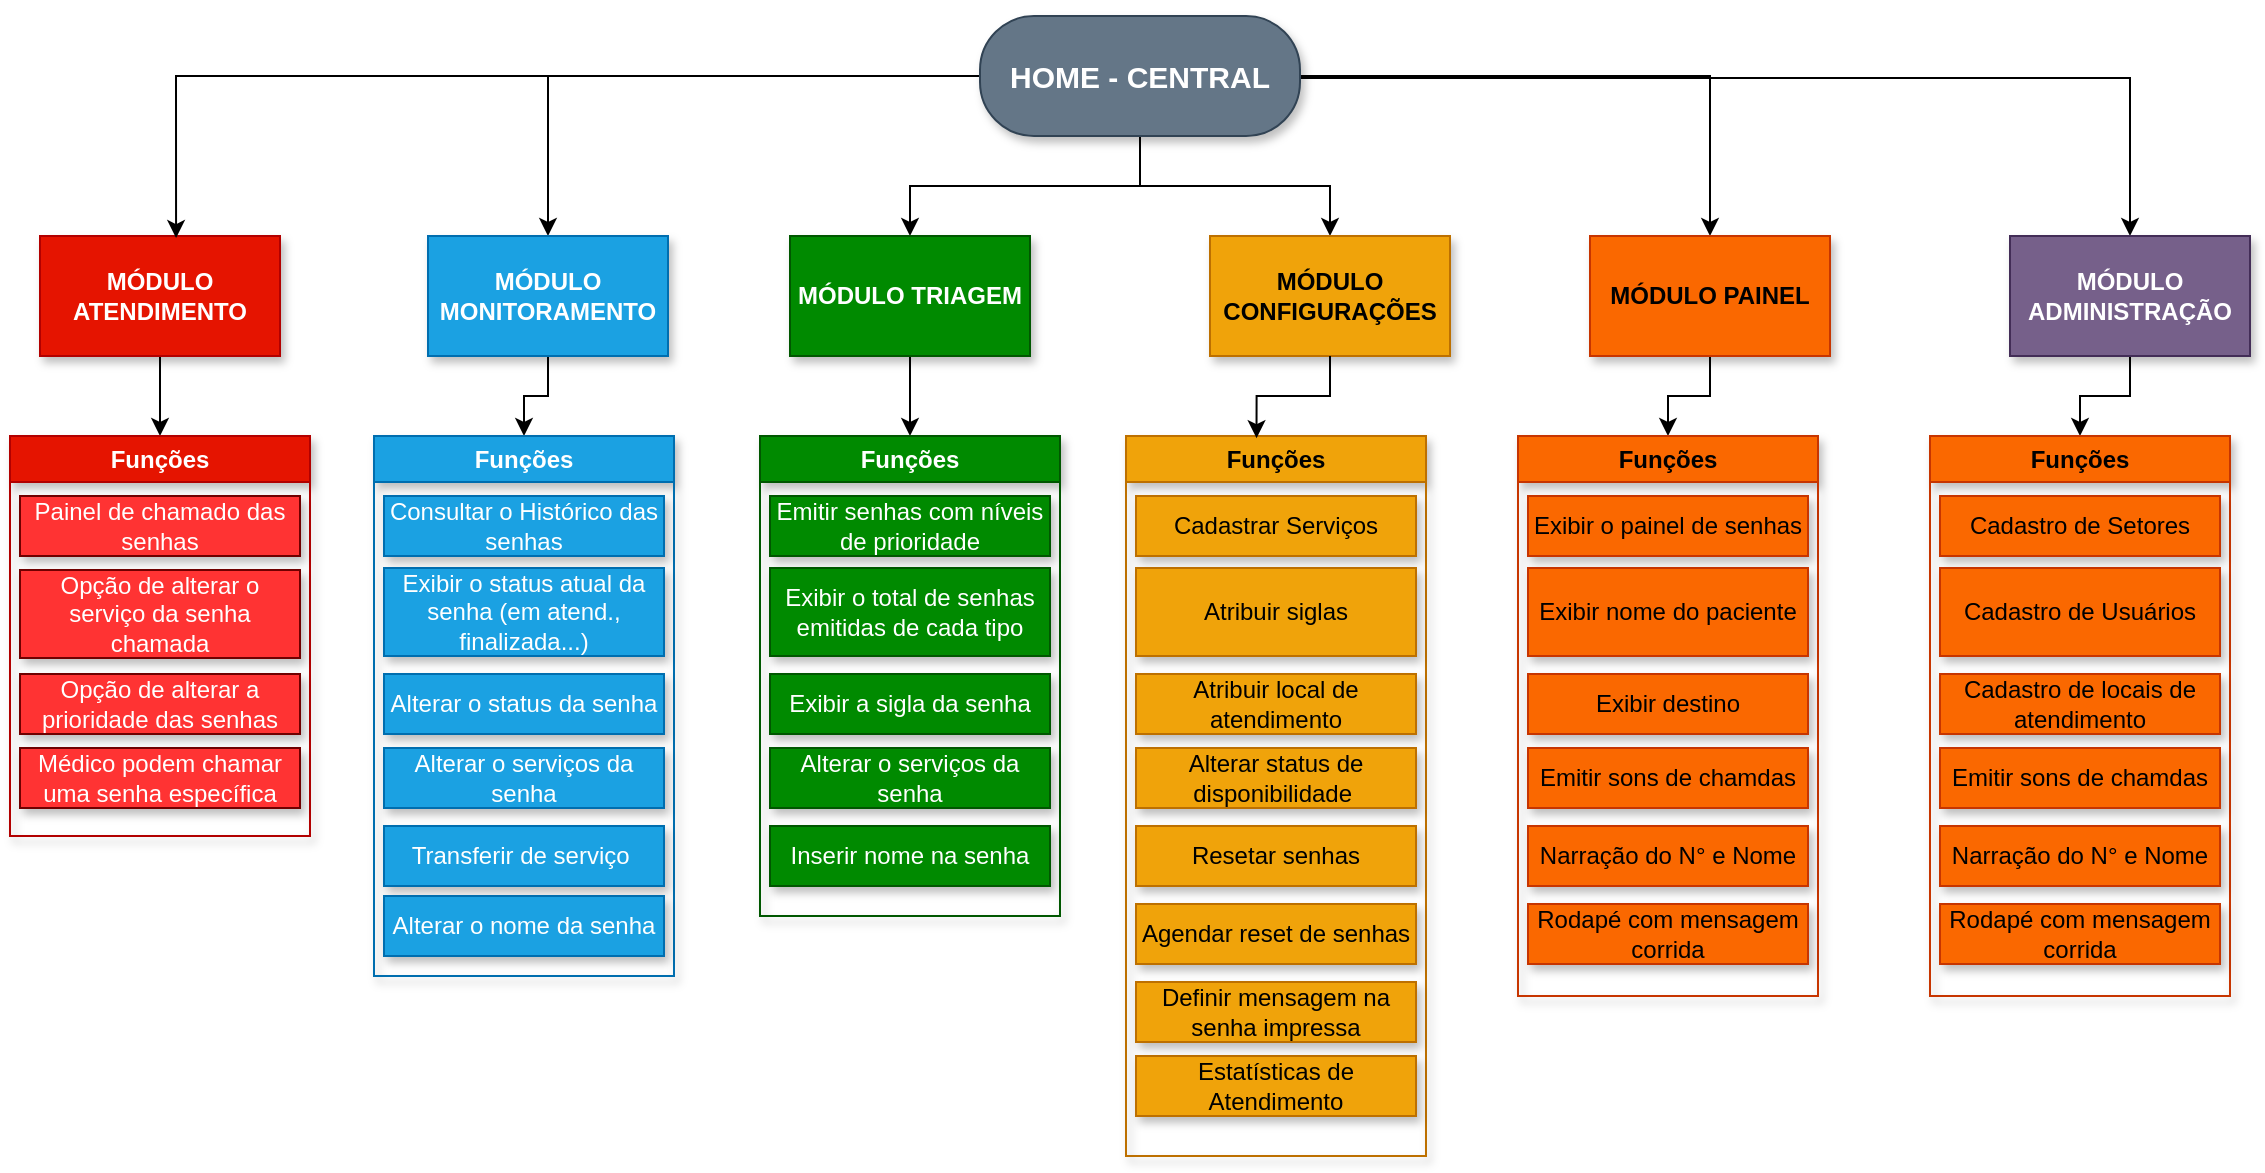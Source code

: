 <mxfile version="26.1.1" pages="3">
  <diagram name="Estrutura das Páginas" id="29LDF07LYWMYbiQ8Wswq">
    <mxGraphModel grid="1" page="1" gridSize="10" guides="1" tooltips="1" connect="1" arrows="1" fold="1" pageScale="1" pageWidth="1169" pageHeight="827" math="0" shadow="0">
      <root>
        <mxCell id="0" />
        <mxCell id="1" parent="0" />
        <mxCell id="apQbKkhmrnMgG7rar7TP-9" style="edgeStyle=orthogonalEdgeStyle;rounded=0;orthogonalLoop=1;jettySize=auto;html=1;entryX=0.5;entryY=0;entryDx=0;entryDy=0;" edge="1" parent="1" source="apQbKkhmrnMgG7rar7TP-1" target="apQbKkhmrnMgG7rar7TP-5">
          <mxGeometry relative="1" as="geometry" />
        </mxCell>
        <mxCell id="apQbKkhmrnMgG7rar7TP-10" style="edgeStyle=orthogonalEdgeStyle;rounded=0;orthogonalLoop=1;jettySize=auto;html=1;" edge="1" parent="1" source="apQbKkhmrnMgG7rar7TP-1" target="apQbKkhmrnMgG7rar7TP-6">
          <mxGeometry relative="1" as="geometry" />
        </mxCell>
        <mxCell id="apQbKkhmrnMgG7rar7TP-11" style="edgeStyle=orthogonalEdgeStyle;rounded=0;orthogonalLoop=1;jettySize=auto;html=1;entryX=0.5;entryY=0;entryDx=0;entryDy=0;" edge="1" parent="1" source="apQbKkhmrnMgG7rar7TP-1" target="apQbKkhmrnMgG7rar7TP-7">
          <mxGeometry relative="1" as="geometry" />
        </mxCell>
        <mxCell id="apQbKkhmrnMgG7rar7TP-12" style="edgeStyle=orthogonalEdgeStyle;rounded=0;orthogonalLoop=1;jettySize=auto;html=1;" edge="1" parent="1" source="apQbKkhmrnMgG7rar7TP-1" target="apQbKkhmrnMgG7rar7TP-8">
          <mxGeometry relative="1" as="geometry" />
        </mxCell>
        <mxCell id="apQbKkhmrnMgG7rar7TP-53" style="edgeStyle=orthogonalEdgeStyle;rounded=0;orthogonalLoop=1;jettySize=auto;html=1;exitX=0.5;exitY=0;exitDx=0;exitDy=0;entryX=0.5;entryY=0;entryDx=0;entryDy=0;" edge="1" parent="1" source="apQbKkhmrnMgG7rar7TP-1" target="apQbKkhmrnMgG7rar7TP-52">
          <mxGeometry relative="1" as="geometry">
            <mxPoint x="420" y="40" as="sourcePoint" />
            <mxPoint x="910" y="150" as="targetPoint" />
            <Array as="points">
              <mxPoint x="575" y="41" />
              <mxPoint x="1070" y="41" />
            </Array>
          </mxGeometry>
        </mxCell>
        <mxCell id="apQbKkhmrnMgG7rar7TP-15" style="edgeStyle=orthogonalEdgeStyle;rounded=0;orthogonalLoop=1;jettySize=auto;html=1;entryX=0.5;entryY=0;entryDx=0;entryDy=0;" edge="1" parent="1" source="apQbKkhmrnMgG7rar7TP-2" target="apQbKkhmrnMgG7rar7TP-13">
          <mxGeometry relative="1" as="geometry" />
        </mxCell>
        <mxCell id="apQbKkhmrnMgG7rar7TP-2" value="MÓDULO ATENDIMENTO" style="rounded=0;whiteSpace=wrap;html=1;fontStyle=1;fillColor=#e51400;strokeColor=#B20000;fontColor=#ffffff;shadow=1;" vertex="1" parent="1">
          <mxGeometry x="25" y="120" width="120" height="60" as="geometry" />
        </mxCell>
        <mxCell id="apQbKkhmrnMgG7rar7TP-4" style="edgeStyle=orthogonalEdgeStyle;rounded=0;orthogonalLoop=1;jettySize=auto;html=1;entryX=0.567;entryY=0.017;entryDx=0;entryDy=0;entryPerimeter=0;" edge="1" parent="1" source="apQbKkhmrnMgG7rar7TP-1" target="apQbKkhmrnMgG7rar7TP-2">
          <mxGeometry relative="1" as="geometry" />
        </mxCell>
        <mxCell id="apQbKkhmrnMgG7rar7TP-33" style="edgeStyle=orthogonalEdgeStyle;rounded=0;orthogonalLoop=1;jettySize=auto;html=1;entryX=0.5;entryY=0;entryDx=0;entryDy=0;" edge="1" parent="1" source="apQbKkhmrnMgG7rar7TP-5" target="apQbKkhmrnMgG7rar7TP-19">
          <mxGeometry relative="1" as="geometry" />
        </mxCell>
        <mxCell id="apQbKkhmrnMgG7rar7TP-5" value="MÓDULO MONITORAMENTO" style="rounded=0;whiteSpace=wrap;html=1;fontStyle=1;fillColor=#1ba1e2;strokeColor=#006EAF;fontColor=#ffffff;shadow=1;" vertex="1" parent="1">
          <mxGeometry x="219" y="120" width="120" height="60" as="geometry" />
        </mxCell>
        <mxCell id="apQbKkhmrnMgG7rar7TP-34" style="edgeStyle=orthogonalEdgeStyle;rounded=0;orthogonalLoop=1;jettySize=auto;html=1;entryX=0.5;entryY=0;entryDx=0;entryDy=0;" edge="1" parent="1" source="apQbKkhmrnMgG7rar7TP-6" target="apQbKkhmrnMgG7rar7TP-26">
          <mxGeometry relative="1" as="geometry" />
        </mxCell>
        <mxCell id="apQbKkhmrnMgG7rar7TP-6" value="MÓDULO TRIAGEM" style="rounded=0;whiteSpace=wrap;html=1;fontStyle=1;fillColor=#008a00;strokeColor=#005700;fontColor=#ffffff;shadow=1;" vertex="1" parent="1">
          <mxGeometry x="400" y="120" width="120" height="60" as="geometry" />
        </mxCell>
        <mxCell id="apQbKkhmrnMgG7rar7TP-7" value="MÓDULO CONFIGURAÇÕES" style="rounded=0;whiteSpace=wrap;html=1;fontStyle=1;fillColor=#f0a30a;strokeColor=#BD7000;fontColor=#000000;shadow=1;" vertex="1" parent="1">
          <mxGeometry x="610" y="120" width="120" height="60" as="geometry" />
        </mxCell>
        <mxCell id="apQbKkhmrnMgG7rar7TP-51" style="edgeStyle=orthogonalEdgeStyle;rounded=0;orthogonalLoop=1;jettySize=auto;html=1;exitX=0.5;exitY=1;exitDx=0;exitDy=0;entryX=0.5;entryY=0;entryDx=0;entryDy=0;" edge="1" parent="1" source="apQbKkhmrnMgG7rar7TP-8" target="apQbKkhmrnMgG7rar7TP-44">
          <mxGeometry relative="1" as="geometry" />
        </mxCell>
        <mxCell id="apQbKkhmrnMgG7rar7TP-8" value="MÓDULO PAINEL" style="rounded=0;whiteSpace=wrap;html=1;fontStyle=1;fillColor=#fa6800;strokeColor=#C73500;fontColor=#000000;shadow=1;" vertex="1" parent="1">
          <mxGeometry x="800" y="120" width="120" height="60" as="geometry" />
        </mxCell>
        <mxCell id="apQbKkhmrnMgG7rar7TP-13" value="Funções" style="swimlane;whiteSpace=wrap;html=1;fillColor=#e51400;fontColor=#ffffff;strokeColor=#B20000;shadow=1;" vertex="1" parent="1">
          <mxGeometry x="10" y="220" width="150" height="200" as="geometry">
            <mxRectangle x="10" y="220" width="80" height="30" as="alternateBounds" />
          </mxGeometry>
        </mxCell>
        <mxCell id="apQbKkhmrnMgG7rar7TP-14" value="Painel de chamado das senhas" style="rounded=0;whiteSpace=wrap;html=1;align=center;fillColor=#FF3333;fontColor=#ffffff;strokeColor=#6F0000;shadow=1;" vertex="1" parent="apQbKkhmrnMgG7rar7TP-13">
          <mxGeometry x="5" y="30" width="140" height="30" as="geometry" />
        </mxCell>
        <mxCell id="apQbKkhmrnMgG7rar7TP-16" value="Opção de alterar o serviço da senha chamada" style="rounded=0;whiteSpace=wrap;html=1;align=center;fillColor=#FF3333;fontColor=#ffffff;strokeColor=#6F0000;shadow=1;" vertex="1" parent="apQbKkhmrnMgG7rar7TP-13">
          <mxGeometry x="5" y="67" width="140" height="44" as="geometry" />
        </mxCell>
        <mxCell id="apQbKkhmrnMgG7rar7TP-17" value="Opção de alterar a prioridade das senhas" style="rounded=0;whiteSpace=wrap;html=1;align=center;fillColor=#FF3333;fontColor=#ffffff;strokeColor=#6F0000;shadow=1;" vertex="1" parent="apQbKkhmrnMgG7rar7TP-13">
          <mxGeometry x="5" y="119" width="140" height="30" as="geometry" />
        </mxCell>
        <mxCell id="apQbKkhmrnMgG7rar7TP-18" value="Médico podem chamar uma senha específica" style="rounded=0;whiteSpace=wrap;html=1;align=center;fillColor=#FF3333;fontColor=#ffffff;strokeColor=#6F0000;shadow=1;" vertex="1" parent="apQbKkhmrnMgG7rar7TP-13">
          <mxGeometry x="5" y="156" width="140" height="30" as="geometry" />
        </mxCell>
        <mxCell id="apQbKkhmrnMgG7rar7TP-19" value="Funções" style="swimlane;whiteSpace=wrap;html=1;fillColor=#1ba1e2;fontColor=#ffffff;strokeColor=#006EAF;startSize=23;shadow=1;" vertex="1" parent="1">
          <mxGeometry x="192" y="220" width="150" height="270" as="geometry">
            <mxRectangle x="10" y="220" width="80" height="30" as="alternateBounds" />
          </mxGeometry>
        </mxCell>
        <mxCell id="apQbKkhmrnMgG7rar7TP-20" value="Consultar o Histórico das senhas" style="rounded=0;whiteSpace=wrap;html=1;align=center;fillColor=#1ba1e2;fontColor=#ffffff;strokeColor=#006EAF;shadow=1;" vertex="1" parent="apQbKkhmrnMgG7rar7TP-19">
          <mxGeometry x="5" y="30" width="140" height="30" as="geometry" />
        </mxCell>
        <mxCell id="apQbKkhmrnMgG7rar7TP-21" value="Exibir o status atual da senha (em atend., finalizada...)" style="rounded=0;whiteSpace=wrap;html=1;align=center;fillColor=#1ba1e2;fontColor=#ffffff;strokeColor=#006EAF;shadow=1;" vertex="1" parent="apQbKkhmrnMgG7rar7TP-19">
          <mxGeometry x="5" y="66" width="140" height="44" as="geometry" />
        </mxCell>
        <mxCell id="apQbKkhmrnMgG7rar7TP-22" value="Alterar o status da senha" style="rounded=0;whiteSpace=wrap;html=1;align=center;fillColor=#1ba1e2;fontColor=#ffffff;strokeColor=#006EAF;shadow=1;" vertex="1" parent="apQbKkhmrnMgG7rar7TP-19">
          <mxGeometry x="5" y="119" width="140" height="30" as="geometry" />
        </mxCell>
        <mxCell id="apQbKkhmrnMgG7rar7TP-23" value="Alterar o serviços da senha" style="rounded=0;whiteSpace=wrap;html=1;align=center;fillColor=#1ba1e2;fontColor=#ffffff;strokeColor=#006EAF;shadow=1;" vertex="1" parent="apQbKkhmrnMgG7rar7TP-19">
          <mxGeometry x="5" y="156" width="140" height="30" as="geometry" />
        </mxCell>
        <mxCell id="apQbKkhmrnMgG7rar7TP-24" value="Transferir de serviço&amp;nbsp;" style="rounded=0;whiteSpace=wrap;html=1;align=center;fillColor=#1ba1e2;fontColor=#ffffff;strokeColor=#006EAF;shadow=1;" vertex="1" parent="apQbKkhmrnMgG7rar7TP-19">
          <mxGeometry x="5" y="195" width="140" height="30" as="geometry" />
        </mxCell>
        <mxCell id="apQbKkhmrnMgG7rar7TP-25" value="Alterar o nome da senha" style="rounded=0;whiteSpace=wrap;html=1;align=center;fillColor=#1ba1e2;fontColor=#ffffff;strokeColor=#006EAF;shadow=1;" vertex="1" parent="apQbKkhmrnMgG7rar7TP-19">
          <mxGeometry x="5" y="230" width="140" height="30" as="geometry" />
        </mxCell>
        <mxCell id="apQbKkhmrnMgG7rar7TP-26" value="Funções" style="swimlane;whiteSpace=wrap;html=1;fillColor=#008a00;fontColor=#ffffff;strokeColor=#005700;startSize=23;shadow=1;" vertex="1" parent="1">
          <mxGeometry x="385" y="220" width="150" height="240" as="geometry">
            <mxRectangle x="10" y="220" width="80" height="30" as="alternateBounds" />
          </mxGeometry>
        </mxCell>
        <mxCell id="apQbKkhmrnMgG7rar7TP-27" value="Emitir senhas com níveis de prioridade" style="rounded=0;whiteSpace=wrap;html=1;align=center;fillColor=#008a00;fontColor=#ffffff;strokeColor=#005700;shadow=1;" vertex="1" parent="apQbKkhmrnMgG7rar7TP-26">
          <mxGeometry x="5" y="30" width="140" height="30" as="geometry" />
        </mxCell>
        <mxCell id="apQbKkhmrnMgG7rar7TP-28" value="Exibir o total de senhas emitidas de cada tipo" style="rounded=0;whiteSpace=wrap;html=1;align=center;fillColor=#008a00;fontColor=#ffffff;strokeColor=#005700;shadow=1;" vertex="1" parent="apQbKkhmrnMgG7rar7TP-26">
          <mxGeometry x="5" y="66" width="140" height="44" as="geometry" />
        </mxCell>
        <mxCell id="apQbKkhmrnMgG7rar7TP-29" value="Exibir a sigla da senha" style="rounded=0;whiteSpace=wrap;html=1;align=center;fillColor=#008a00;fontColor=#ffffff;strokeColor=#005700;shadow=1;" vertex="1" parent="apQbKkhmrnMgG7rar7TP-26">
          <mxGeometry x="5" y="119" width="140" height="30" as="geometry" />
        </mxCell>
        <mxCell id="apQbKkhmrnMgG7rar7TP-30" value="Alterar o serviços da senha" style="rounded=0;whiteSpace=wrap;html=1;align=center;fillColor=#008a00;fontColor=#ffffff;strokeColor=#005700;shadow=1;" vertex="1" parent="apQbKkhmrnMgG7rar7TP-26">
          <mxGeometry x="5" y="156" width="140" height="30" as="geometry" />
        </mxCell>
        <mxCell id="apQbKkhmrnMgG7rar7TP-31" value="Inserir nome na senha" style="rounded=0;whiteSpace=wrap;html=1;align=center;fillColor=#008a00;fontColor=#ffffff;strokeColor=#005700;shadow=1;" vertex="1" parent="apQbKkhmrnMgG7rar7TP-26">
          <mxGeometry x="5" y="195" width="140" height="30" as="geometry" />
        </mxCell>
        <mxCell id="apQbKkhmrnMgG7rar7TP-35" value="Funções" style="swimlane;whiteSpace=wrap;html=1;fillColor=#f0a30a;fontColor=#000000;strokeColor=#BD7000;startSize=23;shadow=1;" vertex="1" parent="1">
          <mxGeometry x="568" y="220" width="150" height="360" as="geometry">
            <mxRectangle x="10" y="220" width="80" height="30" as="alternateBounds" />
          </mxGeometry>
        </mxCell>
        <mxCell id="apQbKkhmrnMgG7rar7TP-36" value="Cadastrar Serviços" style="rounded=0;whiteSpace=wrap;html=1;align=center;fillColor=#f0a30a;fontColor=#000000;strokeColor=#BD7000;shadow=1;" vertex="1" parent="apQbKkhmrnMgG7rar7TP-35">
          <mxGeometry x="5" y="30" width="140" height="30" as="geometry" />
        </mxCell>
        <mxCell id="apQbKkhmrnMgG7rar7TP-37" value="Atribuir siglas" style="rounded=0;whiteSpace=wrap;html=1;align=center;fillColor=#f0a30a;fontColor=#000000;strokeColor=#BD7000;shadow=1;" vertex="1" parent="apQbKkhmrnMgG7rar7TP-35">
          <mxGeometry x="5" y="66" width="140" height="44" as="geometry" />
        </mxCell>
        <mxCell id="apQbKkhmrnMgG7rar7TP-38" value="Atribuir local de atendimento" style="rounded=0;whiteSpace=wrap;html=1;align=center;fillColor=#f0a30a;fontColor=#000000;strokeColor=#BD7000;shadow=1;" vertex="1" parent="apQbKkhmrnMgG7rar7TP-35">
          <mxGeometry x="5" y="119" width="140" height="30" as="geometry" />
        </mxCell>
        <mxCell id="apQbKkhmrnMgG7rar7TP-39" value="Alterar status de disponibilidade&amp;nbsp;" style="rounded=0;whiteSpace=wrap;html=1;align=center;fillColor=#f0a30a;fontColor=#000000;strokeColor=#BD7000;shadow=1;" vertex="1" parent="apQbKkhmrnMgG7rar7TP-35">
          <mxGeometry x="5" y="156" width="140" height="30" as="geometry" />
        </mxCell>
        <mxCell id="apQbKkhmrnMgG7rar7TP-40" value="Resetar senhas" style="rounded=0;whiteSpace=wrap;html=1;align=center;fillColor=#f0a30a;fontColor=#000000;strokeColor=#BD7000;shadow=1;" vertex="1" parent="apQbKkhmrnMgG7rar7TP-35">
          <mxGeometry x="5" y="195" width="140" height="30" as="geometry" />
        </mxCell>
        <mxCell id="apQbKkhmrnMgG7rar7TP-41" value="Agendar reset de senhas" style="rounded=0;whiteSpace=wrap;html=1;align=center;fillColor=#f0a30a;fontColor=#000000;strokeColor=#BD7000;shadow=1;" vertex="1" parent="apQbKkhmrnMgG7rar7TP-35">
          <mxGeometry x="5" y="234" width="140" height="30" as="geometry" />
        </mxCell>
        <mxCell id="apQbKkhmrnMgG7rar7TP-61" value="Estatísticas de Atendimento" style="rounded=0;whiteSpace=wrap;html=1;align=center;fillColor=#f0a30a;fontColor=#000000;strokeColor=#BD7000;shadow=1;" vertex="1" parent="apQbKkhmrnMgG7rar7TP-35">
          <mxGeometry x="5" y="310" width="140" height="30" as="geometry" />
        </mxCell>
        <mxCell id="apQbKkhmrnMgG7rar7TP-42" value="Definir mensagem na senha impressa" style="rounded=0;whiteSpace=wrap;html=1;align=center;fillColor=#f0a30a;fontColor=#000000;strokeColor=#BD7000;shadow=1;" vertex="1" parent="apQbKkhmrnMgG7rar7TP-35">
          <mxGeometry x="5" y="273" width="140" height="30" as="geometry" />
        </mxCell>
        <mxCell id="apQbKkhmrnMgG7rar7TP-43" style="edgeStyle=orthogonalEdgeStyle;rounded=0;orthogonalLoop=1;jettySize=auto;html=1;exitX=0.5;exitY=1;exitDx=0;exitDy=0;entryX=0.435;entryY=0.003;entryDx=0;entryDy=0;entryPerimeter=0;" edge="1" parent="1" source="apQbKkhmrnMgG7rar7TP-7" target="apQbKkhmrnMgG7rar7TP-35">
          <mxGeometry relative="1" as="geometry">
            <mxPoint x="570" y="220" as="targetPoint" />
          </mxGeometry>
        </mxCell>
        <mxCell id="apQbKkhmrnMgG7rar7TP-44" value="Funções" style="swimlane;whiteSpace=wrap;html=1;fillColor=#fa6800;fontColor=#000000;strokeColor=#C73500;startSize=23;shadow=1;" vertex="1" parent="1">
          <mxGeometry x="764" y="220" width="150" height="280" as="geometry">
            <mxRectangle x="10" y="220" width="80" height="30" as="alternateBounds" />
          </mxGeometry>
        </mxCell>
        <mxCell id="apQbKkhmrnMgG7rar7TP-45" value="Exibir o painel de senhas" style="rounded=0;whiteSpace=wrap;html=1;align=center;fillColor=#fa6800;fontColor=#000000;strokeColor=#C73500;shadow=1;" vertex="1" parent="apQbKkhmrnMgG7rar7TP-44">
          <mxGeometry x="5" y="30" width="140" height="30" as="geometry" />
        </mxCell>
        <mxCell id="apQbKkhmrnMgG7rar7TP-46" value="Exibir nome do paciente" style="rounded=0;whiteSpace=wrap;html=1;align=center;fillColor=#fa6800;fontColor=#000000;strokeColor=#C73500;shadow=1;" vertex="1" parent="apQbKkhmrnMgG7rar7TP-44">
          <mxGeometry x="5" y="66" width="140" height="44" as="geometry" />
        </mxCell>
        <mxCell id="apQbKkhmrnMgG7rar7TP-47" value="Exibir destino" style="rounded=0;whiteSpace=wrap;html=1;align=center;fillColor=#fa6800;fontColor=#000000;strokeColor=#C73500;shadow=1;" vertex="1" parent="apQbKkhmrnMgG7rar7TP-44">
          <mxGeometry x="5" y="119" width="140" height="30" as="geometry" />
        </mxCell>
        <mxCell id="apQbKkhmrnMgG7rar7TP-48" value="Emitir sons de chamdas" style="rounded=0;whiteSpace=wrap;html=1;align=center;fillColor=#fa6800;fontColor=#000000;strokeColor=#C73500;shadow=1;" vertex="1" parent="apQbKkhmrnMgG7rar7TP-44">
          <mxGeometry x="5" y="156" width="140" height="30" as="geometry" />
        </mxCell>
        <mxCell id="apQbKkhmrnMgG7rar7TP-49" value="Narração do N° e Nome" style="rounded=0;whiteSpace=wrap;html=1;align=center;fillColor=#fa6800;fontColor=#000000;strokeColor=#C73500;shadow=1;" vertex="1" parent="apQbKkhmrnMgG7rar7TP-44">
          <mxGeometry x="5" y="195" width="140" height="30" as="geometry" />
        </mxCell>
        <mxCell id="apQbKkhmrnMgG7rar7TP-50" value="Rodapé com mensagem corrida" style="rounded=0;whiteSpace=wrap;html=1;align=center;fillColor=#fa6800;fontColor=#000000;strokeColor=#C73500;shadow=1;" vertex="1" parent="apQbKkhmrnMgG7rar7TP-44">
          <mxGeometry x="5" y="234" width="140" height="30" as="geometry" />
        </mxCell>
        <mxCell id="apQbKkhmrnMgG7rar7TP-62" style="edgeStyle=orthogonalEdgeStyle;rounded=0;orthogonalLoop=1;jettySize=auto;html=1;exitX=0.5;exitY=1;exitDx=0;exitDy=0;entryX=0.5;entryY=0;entryDx=0;entryDy=0;" edge="1" parent="1" source="apQbKkhmrnMgG7rar7TP-52" target="apQbKkhmrnMgG7rar7TP-54">
          <mxGeometry relative="1" as="geometry" />
        </mxCell>
        <mxCell id="apQbKkhmrnMgG7rar7TP-52" value="MÓDULO ADMINISTRAÇÃO" style="rounded=0;whiteSpace=wrap;html=1;fontStyle=1;fillColor=#76608a;strokeColor=#432D57;fontColor=#ffffff;shadow=1;" vertex="1" parent="1">
          <mxGeometry x="1010" y="120" width="120" height="60" as="geometry" />
        </mxCell>
        <mxCell id="apQbKkhmrnMgG7rar7TP-54" value="Funções" style="swimlane;whiteSpace=wrap;html=1;fillColor=#fa6800;fontColor=#000000;strokeColor=#C73500;startSize=23;shadow=1;" vertex="1" parent="1">
          <mxGeometry x="970" y="220" width="150" height="280" as="geometry">
            <mxRectangle x="10" y="220" width="80" height="30" as="alternateBounds" />
          </mxGeometry>
        </mxCell>
        <mxCell id="apQbKkhmrnMgG7rar7TP-55" value="Cadastro de Setores" style="rounded=0;whiteSpace=wrap;html=1;align=center;fillColor=#fa6800;fontColor=#000000;strokeColor=#C73500;shadow=1;" vertex="1" parent="apQbKkhmrnMgG7rar7TP-54">
          <mxGeometry x="5" y="30" width="140" height="30" as="geometry" />
        </mxCell>
        <mxCell id="apQbKkhmrnMgG7rar7TP-56" value="Cadastro de Usuários" style="rounded=0;whiteSpace=wrap;html=1;align=center;fillColor=#fa6800;fontColor=#000000;strokeColor=#C73500;shadow=1;" vertex="1" parent="apQbKkhmrnMgG7rar7TP-54">
          <mxGeometry x="5" y="66" width="140" height="44" as="geometry" />
        </mxCell>
        <mxCell id="apQbKkhmrnMgG7rar7TP-57" value="Cadastro de locais de atendimento" style="rounded=0;whiteSpace=wrap;html=1;align=center;fillColor=#fa6800;fontColor=#000000;strokeColor=#C73500;shadow=1;" vertex="1" parent="apQbKkhmrnMgG7rar7TP-54">
          <mxGeometry x="5" y="119" width="140" height="30" as="geometry" />
        </mxCell>
        <mxCell id="apQbKkhmrnMgG7rar7TP-58" value="Emitir sons de chamdas" style="rounded=0;whiteSpace=wrap;html=1;align=center;fillColor=#fa6800;fontColor=#000000;strokeColor=#C73500;shadow=1;" vertex="1" parent="apQbKkhmrnMgG7rar7TP-54">
          <mxGeometry x="5" y="156" width="140" height="30" as="geometry" />
        </mxCell>
        <mxCell id="apQbKkhmrnMgG7rar7TP-59" value="Narração do N° e Nome" style="rounded=0;whiteSpace=wrap;html=1;align=center;fillColor=#fa6800;fontColor=#000000;strokeColor=#C73500;shadow=1;" vertex="1" parent="apQbKkhmrnMgG7rar7TP-54">
          <mxGeometry x="5" y="195" width="140" height="30" as="geometry" />
        </mxCell>
        <mxCell id="apQbKkhmrnMgG7rar7TP-60" value="Rodapé com mensagem corrida" style="rounded=0;whiteSpace=wrap;html=1;align=center;fillColor=#fa6800;fontColor=#000000;strokeColor=#C73500;shadow=1;" vertex="1" parent="apQbKkhmrnMgG7rar7TP-54">
          <mxGeometry x="5" y="234" width="140" height="30" as="geometry" />
        </mxCell>
        <mxCell id="apQbKkhmrnMgG7rar7TP-1" value="HOME - CENTRAL" style="rounded=1;whiteSpace=wrap;html=1;shadow=1;fontStyle=1;fillColor=#647687;fontColor=#ffffff;strokeColor=#314354;arcSize=45;fontSize=15;" vertex="1" parent="1">
          <mxGeometry x="495" y="10" width="160" height="60" as="geometry" />
        </mxCell>
      </root>
    </mxGraphModel>
  </diagram>
  <diagram id="EVzty9T0zjLx6iCFmXNM" name="Estrutura Conexões Tabelas">
    <mxGraphModel grid="1" page="1" gridSize="10" guides="1" tooltips="1" connect="1" arrows="1" fold="1" pageScale="1" pageWidth="1169" pageHeight="827" math="0" shadow="0">
      <root>
        <mxCell id="0" />
        <mxCell id="1" parent="0" />
        <mxCell id="S1J5OWGMy_G7QzOLTelr-1" value="&lt;b&gt;&lt;font style=&quot;font-size: 14px;&quot;&gt;Table&lt;/font&gt;&lt;/b&gt;&lt;div&gt;&lt;b&gt;&lt;font style=&quot;font-size: 14px;&quot;&gt;Users&lt;/font&gt;&lt;/b&gt;&lt;/div&gt;" style="shape=datastore;whiteSpace=wrap;html=1;strokeWidth=4;perimeterSpacing=2;shadow=1;fontSize=13;" vertex="1" parent="1">
          <mxGeometry x="440" y="30" width="85" height="80" as="geometry" />
        </mxCell>
        <mxCell id="S1J5OWGMy_G7QzOLTelr-2" value="&lt;b&gt;&lt;font style=&quot;font-size: 14px;&quot;&gt;Table&lt;/font&gt;&lt;/b&gt;&lt;div&gt;&lt;b&gt;&lt;font style=&quot;font-size: 14px;&quot;&gt;Setores&lt;/font&gt;&lt;/b&gt;&lt;/div&gt;" style="shape=datastore;whiteSpace=wrap;html=1;strokeWidth=4;perimeterSpacing=2;shadow=1;" vertex="1" parent="1">
          <mxGeometry x="690" y="30" width="85" height="80" as="geometry" />
        </mxCell>
        <mxCell id="S1J5OWGMy_G7QzOLTelr-3" value="" style="shape=flexArrow;endArrow=classic;startArrow=classic;html=1;rounded=0;fillColor=#1ba1e2;strokeColor=#006EAF;gradientDirection=east;shadow=1;" edge="1" parent="1">
          <mxGeometry width="100" height="100" relative="1" as="geometry">
            <mxPoint x="531" y="80" as="sourcePoint" />
            <mxPoint x="681" y="80" as="targetPoint" />
          </mxGeometry>
        </mxCell>
        <mxCell id="pjdiwL39u4U1qOfEjuJI-2" value="" style="html=1;shadow=0;dashed=0;align=center;verticalAlign=middle;shape=mxgraph.arrows2.arrow;dy=0.59;dx=33;direction=south;notch=0;fillColor=#1BA1E2;strokeColor=none;" vertex="1" parent="1">
          <mxGeometry x="716" y="126" width="41" height="130" as="geometry" />
        </mxCell>
        <mxCell id="pjdiwL39u4U1qOfEjuJI-4" value="&lt;span style=&quot;font-size: 14px;&quot;&gt;&lt;b&gt;Serviços&lt;/b&gt;&lt;/span&gt;" style="shape=datastore;whiteSpace=wrap;html=1;strokeWidth=4;perimeterSpacing=2;shadow=1;fontSize=13;" vertex="1" parent="1">
          <mxGeometry x="694" y="266" width="85" height="80" as="geometry" />
        </mxCell>
        <mxCell id="7pG0nHynsCXwgY4aIoEr-1" value="&lt;span style=&quot;font-size: 14px;&quot;&gt;&lt;b&gt;Permissões&lt;/b&gt;&lt;/span&gt;" style="shape=datastore;whiteSpace=wrap;html=1;strokeWidth=4;perimeterSpacing=2;shadow=1;fontSize=13;" vertex="1" parent="1">
          <mxGeometry x="230" y="35" width="85" height="80" as="geometry" />
        </mxCell>
        <mxCell id="7pG0nHynsCXwgY4aIoEr-2" value="" style="html=1;shadow=0;dashed=0;align=center;verticalAlign=middle;shape=mxgraph.arrows2.arrow;dy=0.59;dx=33;direction=south;notch=0;fillColor=#1BA1E2;strokeColor=none;rotation=90;" vertex="1" parent="1">
          <mxGeometry x="365" y="30" width="30" height="90" as="geometry" />
        </mxCell>
        <mxCell id="3wZy9-SdM4Xcw_ITi5Uq-1" value="&lt;span style=&quot;font-size: 14px;&quot;&gt;&lt;b&gt;Senhas&lt;/b&gt;&lt;/span&gt;" style="shape=datastore;whiteSpace=wrap;html=1;strokeWidth=4;perimeterSpacing=2;shadow=1;fontSize=13;" vertex="1" parent="1">
          <mxGeometry x="694" y="459.5" width="85" height="80" as="geometry" />
        </mxCell>
        <mxCell id="3wZy9-SdM4Xcw_ITi5Uq-3" value="" style="html=1;shadow=0;dashed=0;align=center;verticalAlign=middle;shape=mxgraph.arrows2.arrow;dy=0.59;dx=33;direction=south;notch=0;fillColor=#1BA1E2;strokeColor=none;rotation=0;" vertex="1" parent="1">
          <mxGeometry x="721.5" y="358" width="30" height="90" as="geometry" />
        </mxCell>
      </root>
    </mxGraphModel>
  </diagram>
  <diagram id="UiTx8DJFKJ5XVJsyahg2" name="Estruturas das Tabelas">
    <mxGraphModel grid="1" page="1" gridSize="10" guides="1" tooltips="1" connect="1" arrows="1" fold="1" pageScale="1" pageWidth="1169" pageHeight="827" math="0" shadow="0">
      <root>
        <mxCell id="0" />
        <mxCell id="1" parent="0" />
        <mxCell id="5cnx-pWQfC0gnRVJl_28-1" value="Setores" style="swimlane;whiteSpace=wrap;html=1;fillColor=#e51400;fontColor=#ffffff;strokeColor=#B20000;shadow=1;" vertex="1" parent="1">
          <mxGeometry x="30" y="20" width="150" height="140" as="geometry">
            <mxRectangle x="10" y="220" width="80" height="30" as="alternateBounds" />
          </mxGeometry>
        </mxCell>
        <mxCell id="5cnx-pWQfC0gnRVJl_28-2" value="N_Setor" style="rounded=0;whiteSpace=wrap;html=1;align=center;fillColor=#FF3333;fontColor=#ffffff;strokeColor=#6F0000;shadow=1;" vertex="1" parent="5cnx-pWQfC0gnRVJl_28-1">
          <mxGeometry x="5" y="63" width="140" height="30" as="geometry" />
        </mxCell>
        <mxCell id="OjwlJtHAUUiU1pME-PlL-1" value="Sigla" style="rounded=0;whiteSpace=wrap;html=1;align=center;fillColor=#FF3333;fontColor=#ffffff;strokeColor=#6F0000;shadow=1;" vertex="1" parent="5cnx-pWQfC0gnRVJl_28-1">
          <mxGeometry x="5" y="30" width="140" height="30" as="geometry" />
        </mxCell>
        <mxCell id="5cnx-pWQfC0gnRVJl_28-6" value="Users" style="swimlane;whiteSpace=wrap;html=1;fillColor=#e51400;fontColor=#ffffff;strokeColor=#B20000;shadow=1;startSize=23;" vertex="1" parent="1">
          <mxGeometry x="200" y="20" width="150" height="120" as="geometry">
            <mxRectangle x="10" y="220" width="80" height="30" as="alternateBounds" />
          </mxGeometry>
        </mxCell>
        <mxCell id="5cnx-pWQfC0gnRVJl_28-7" value="Default" style="rounded=0;whiteSpace=wrap;html=1;align=center;fillColor=#FF3333;fontColor=#ffffff;strokeColor=#6F0000;shadow=1;" vertex="1" parent="5cnx-pWQfC0gnRVJl_28-6">
          <mxGeometry x="5" y="30" width="140" height="30" as="geometry" />
        </mxCell>
        <mxCell id="2N4ZBOIDAMYvjKYtv7fb-3" value="Cargo" style="rounded=0;whiteSpace=wrap;html=1;align=center;fillColor=#FF3333;fontColor=#ffffff;strokeColor=#6F0000;shadow=1;" vertex="1" parent="5cnx-pWQfC0gnRVJl_28-6">
          <mxGeometry x="5" y="64" width="140" height="30" as="geometry" />
        </mxCell>
        <mxCell id="NT9tJhriwzwsz1UO-me--1" value="Perfils" style="swimlane;whiteSpace=wrap;html=1;fillColor=#e51400;fontColor=#ffffff;strokeColor=#B20000;shadow=1;startSize=23;" vertex="1" parent="1">
          <mxGeometry x="370" y="20" width="150" height="240" as="geometry">
            <mxRectangle x="10" y="220" width="80" height="30" as="alternateBounds" />
          </mxGeometry>
        </mxCell>
        <mxCell id="NT9tJhriwzwsz1UO-me--2" value="Recepcionista&lt;br&gt;(Usuário chamador e encaminhador)" style="rounded=0;whiteSpace=wrap;html=1;align=center;fillColor=#FF3333;fontColor=#ffffff;strokeColor=#6F0000;shadow=1;" vertex="1" parent="NT9tJhriwzwsz1UO-me--1">
          <mxGeometry x="5" y="30" width="140" height="50" as="geometry" />
        </mxCell>
        <mxCell id="NT9tJhriwzwsz1UO-me--3" value="Cargo" style="rounded=0;whiteSpace=wrap;html=1;align=center;fillColor=#FF3333;fontColor=#ffffff;strokeColor=#6F0000;shadow=1;" vertex="1" parent="NT9tJhriwzwsz1UO-me--1">
          <mxGeometry x="5" y="86" width="140" height="30" as="geometry" />
        </mxCell>
      </root>
    </mxGraphModel>
  </diagram>
</mxfile>
